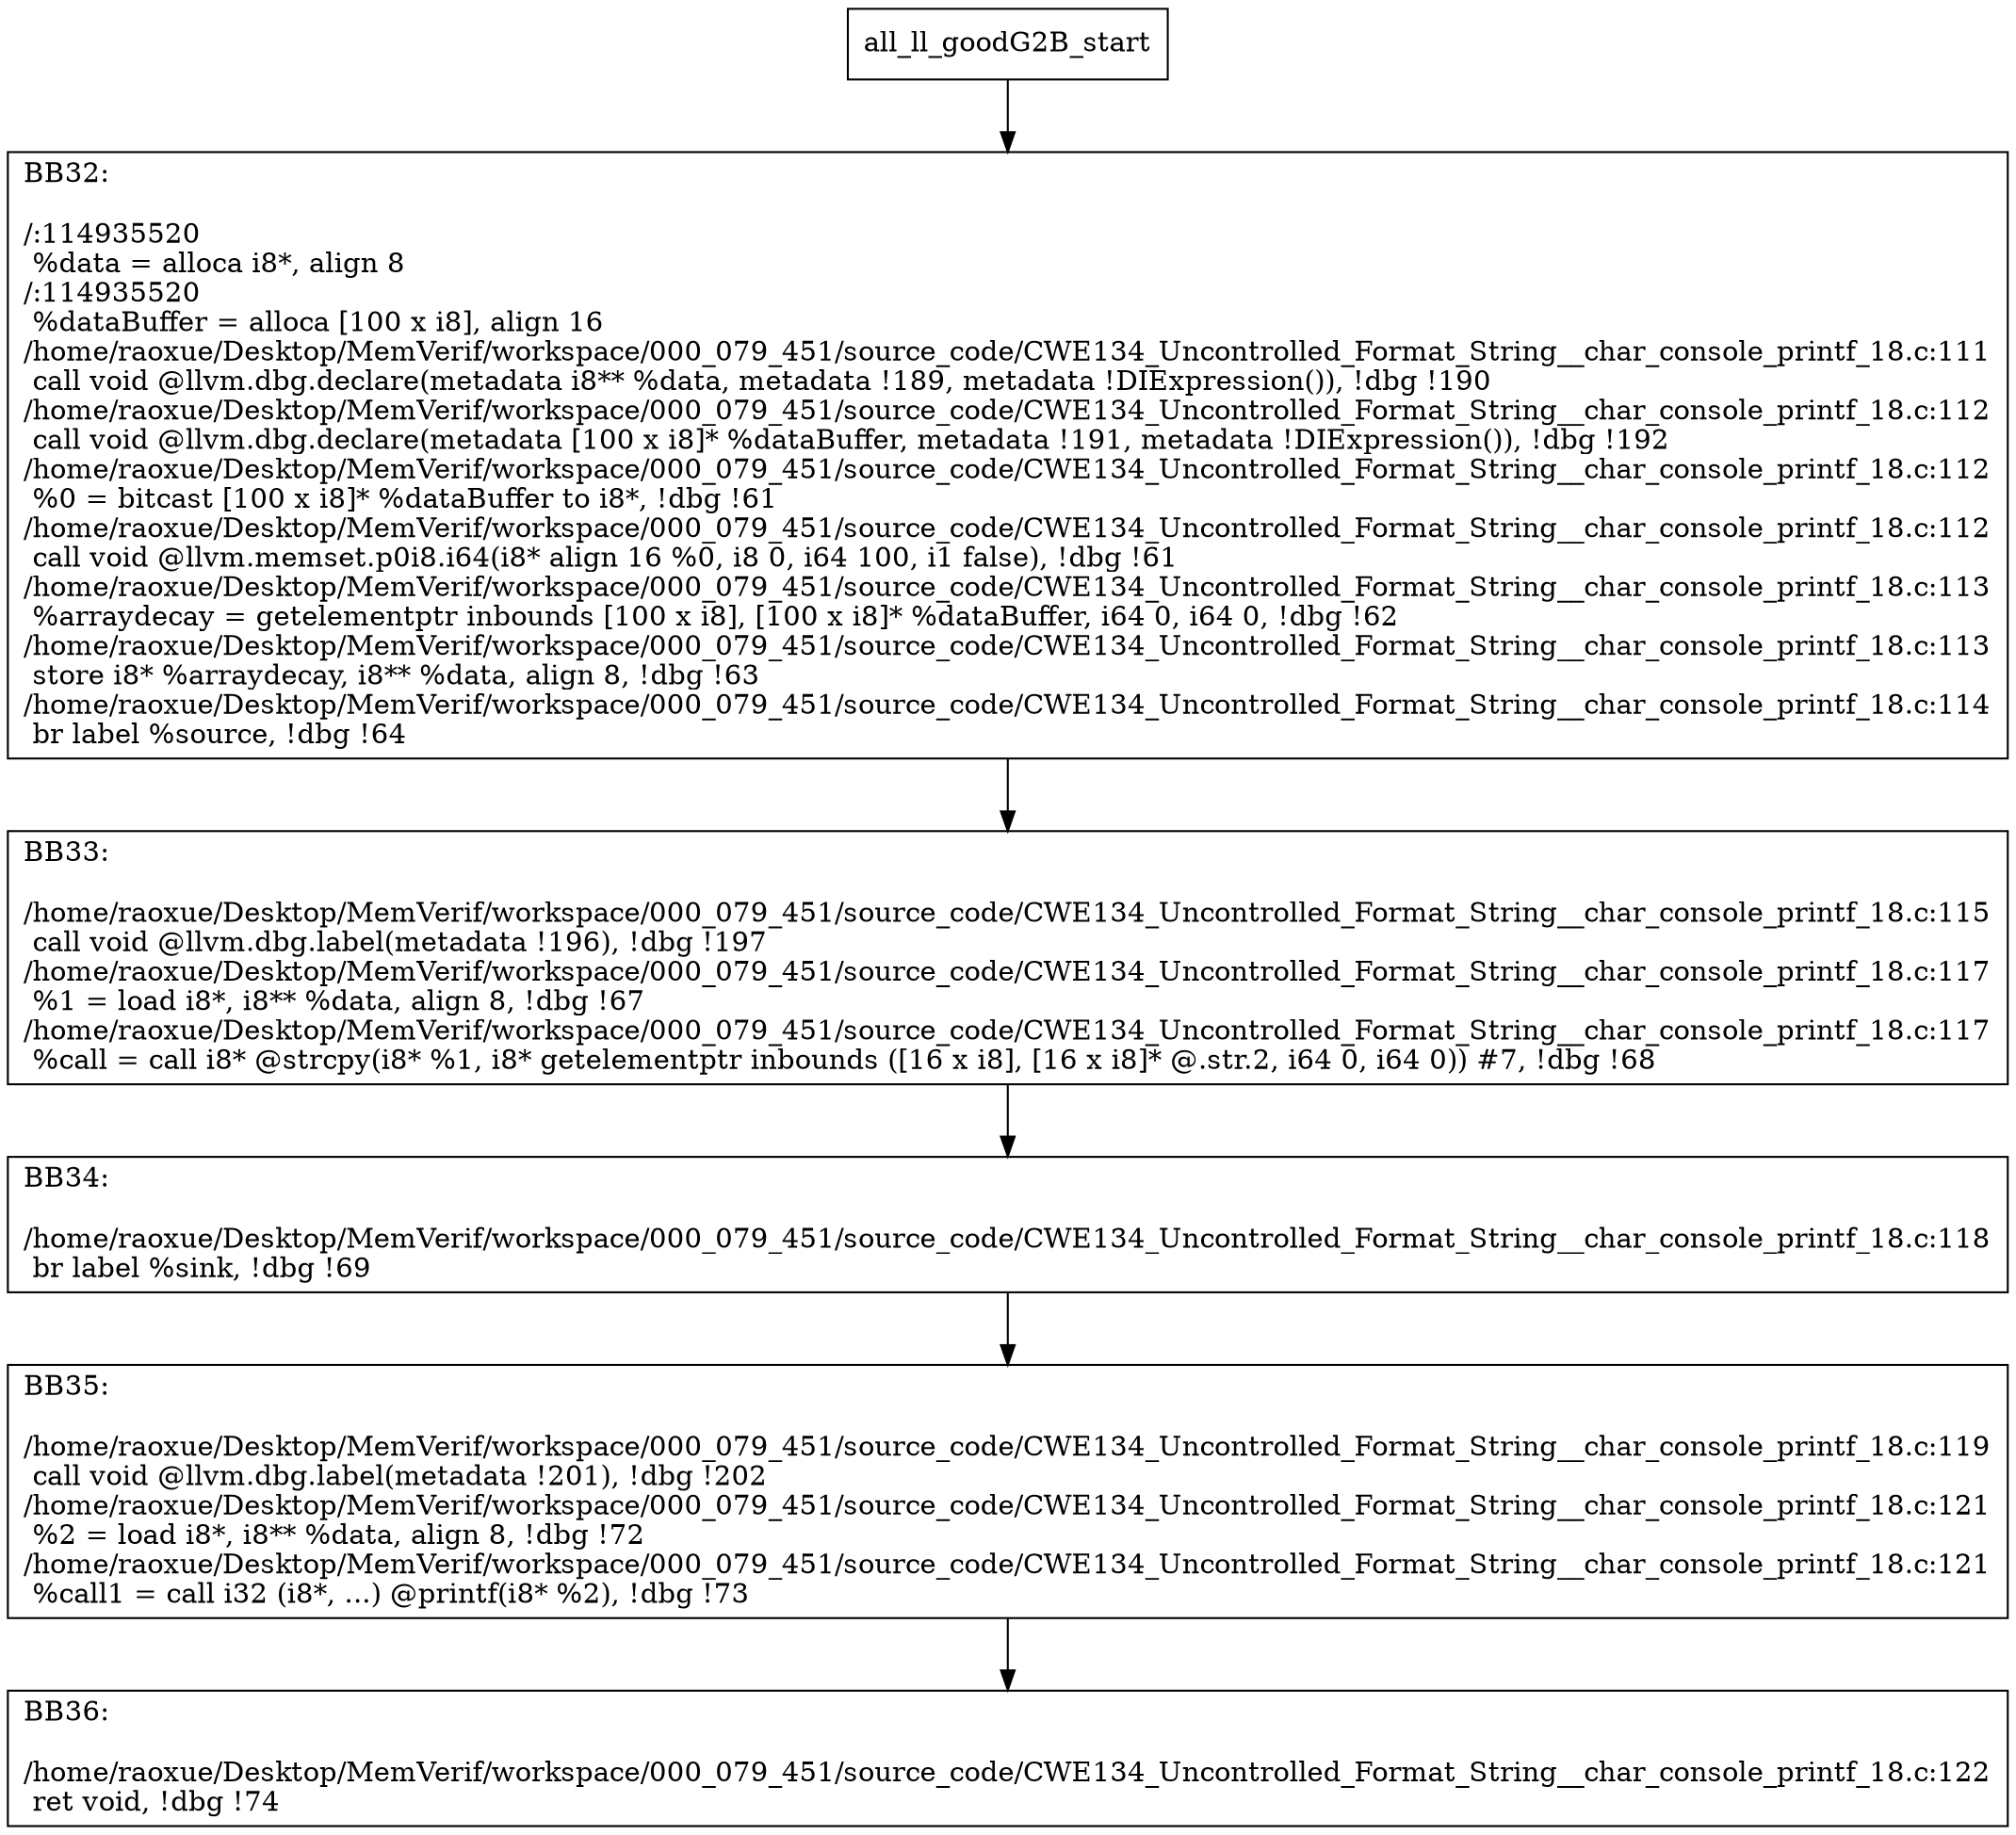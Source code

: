 digraph "CFG for'all_ll_goodG2B' function" {
	BBall_ll_goodG2B_start[shape=record,label="{all_ll_goodG2B_start}"];
	BBall_ll_goodG2B_start-> all_ll_goodG2BBB32;
	all_ll_goodG2BBB32 [shape=record, label="{BB32:\l\l/:114935520\l
  %data = alloca i8*, align 8\l
/:114935520\l
  %dataBuffer = alloca [100 x i8], align 16\l
/home/raoxue/Desktop/MemVerif/workspace/000_079_451/source_code/CWE134_Uncontrolled_Format_String__char_console_printf_18.c:111\l
  call void @llvm.dbg.declare(metadata i8** %data, metadata !189, metadata !DIExpression()), !dbg !190\l
/home/raoxue/Desktop/MemVerif/workspace/000_079_451/source_code/CWE134_Uncontrolled_Format_String__char_console_printf_18.c:112\l
  call void @llvm.dbg.declare(metadata [100 x i8]* %dataBuffer, metadata !191, metadata !DIExpression()), !dbg !192\l
/home/raoxue/Desktop/MemVerif/workspace/000_079_451/source_code/CWE134_Uncontrolled_Format_String__char_console_printf_18.c:112\l
  %0 = bitcast [100 x i8]* %dataBuffer to i8*, !dbg !61\l
/home/raoxue/Desktop/MemVerif/workspace/000_079_451/source_code/CWE134_Uncontrolled_Format_String__char_console_printf_18.c:112\l
  call void @llvm.memset.p0i8.i64(i8* align 16 %0, i8 0, i64 100, i1 false), !dbg !61\l
/home/raoxue/Desktop/MemVerif/workspace/000_079_451/source_code/CWE134_Uncontrolled_Format_String__char_console_printf_18.c:113\l
  %arraydecay = getelementptr inbounds [100 x i8], [100 x i8]* %dataBuffer, i64 0, i64 0, !dbg !62\l
/home/raoxue/Desktop/MemVerif/workspace/000_079_451/source_code/CWE134_Uncontrolled_Format_String__char_console_printf_18.c:113\l
  store i8* %arraydecay, i8** %data, align 8, !dbg !63\l
/home/raoxue/Desktop/MemVerif/workspace/000_079_451/source_code/CWE134_Uncontrolled_Format_String__char_console_printf_18.c:114\l
  br label %source, !dbg !64\l
}"];
	all_ll_goodG2BBB32-> all_ll_goodG2BBB33;
	all_ll_goodG2BBB33 [shape=record, label="{BB33:\l\l/home/raoxue/Desktop/MemVerif/workspace/000_079_451/source_code/CWE134_Uncontrolled_Format_String__char_console_printf_18.c:115\l
  call void @llvm.dbg.label(metadata !196), !dbg !197\l
/home/raoxue/Desktop/MemVerif/workspace/000_079_451/source_code/CWE134_Uncontrolled_Format_String__char_console_printf_18.c:117\l
  %1 = load i8*, i8** %data, align 8, !dbg !67\l
/home/raoxue/Desktop/MemVerif/workspace/000_079_451/source_code/CWE134_Uncontrolled_Format_String__char_console_printf_18.c:117\l
  %call = call i8* @strcpy(i8* %1, i8* getelementptr inbounds ([16 x i8], [16 x i8]* @.str.2, i64 0, i64 0)) #7, !dbg !68\l
}"];
	all_ll_goodG2BBB33-> all_ll_goodG2BBB34;
	all_ll_goodG2BBB34 [shape=record, label="{BB34:\l\l/home/raoxue/Desktop/MemVerif/workspace/000_079_451/source_code/CWE134_Uncontrolled_Format_String__char_console_printf_18.c:118\l
  br label %sink, !dbg !69\l
}"];
	all_ll_goodG2BBB34-> all_ll_goodG2BBB35;
	all_ll_goodG2BBB35 [shape=record, label="{BB35:\l\l/home/raoxue/Desktop/MemVerif/workspace/000_079_451/source_code/CWE134_Uncontrolled_Format_String__char_console_printf_18.c:119\l
  call void @llvm.dbg.label(metadata !201), !dbg !202\l
/home/raoxue/Desktop/MemVerif/workspace/000_079_451/source_code/CWE134_Uncontrolled_Format_String__char_console_printf_18.c:121\l
  %2 = load i8*, i8** %data, align 8, !dbg !72\l
/home/raoxue/Desktop/MemVerif/workspace/000_079_451/source_code/CWE134_Uncontrolled_Format_String__char_console_printf_18.c:121\l
  %call1 = call i32 (i8*, ...) @printf(i8* %2), !dbg !73\l
}"];
	all_ll_goodG2BBB35-> all_ll_goodG2BBB36;
	all_ll_goodG2BBB36 [shape=record, label="{BB36:\l\l/home/raoxue/Desktop/MemVerif/workspace/000_079_451/source_code/CWE134_Uncontrolled_Format_String__char_console_printf_18.c:122\l
  ret void, !dbg !74\l
}"];
}
